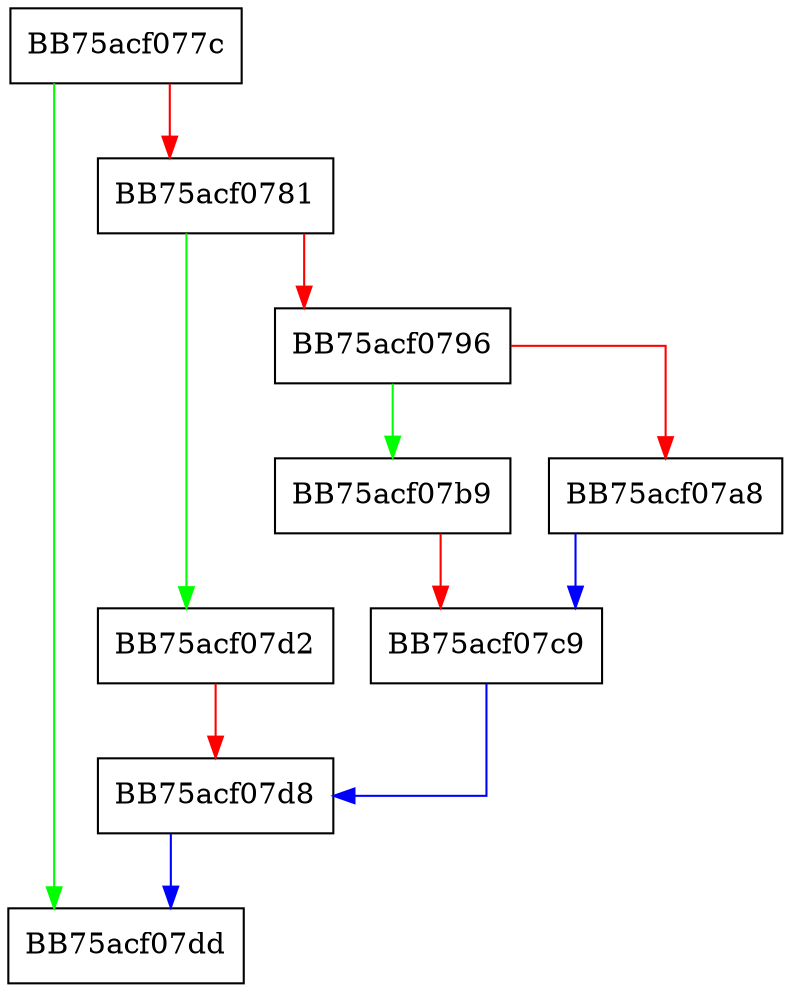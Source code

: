 digraph move_assign {
  node [shape="box"];
  graph [splines=ortho];
  BB75acf077c -> BB75acf07dd [color="green"];
  BB75acf077c -> BB75acf0781 [color="red"];
  BB75acf0781 -> BB75acf07d2 [color="green"];
  BB75acf0781 -> BB75acf0796 [color="red"];
  BB75acf0796 -> BB75acf07b9 [color="green"];
  BB75acf0796 -> BB75acf07a8 [color="red"];
  BB75acf07a8 -> BB75acf07c9 [color="blue"];
  BB75acf07b9 -> BB75acf07c9 [color="red"];
  BB75acf07c9 -> BB75acf07d8 [color="blue"];
  BB75acf07d2 -> BB75acf07d8 [color="red"];
  BB75acf07d8 -> BB75acf07dd [color="blue"];
}